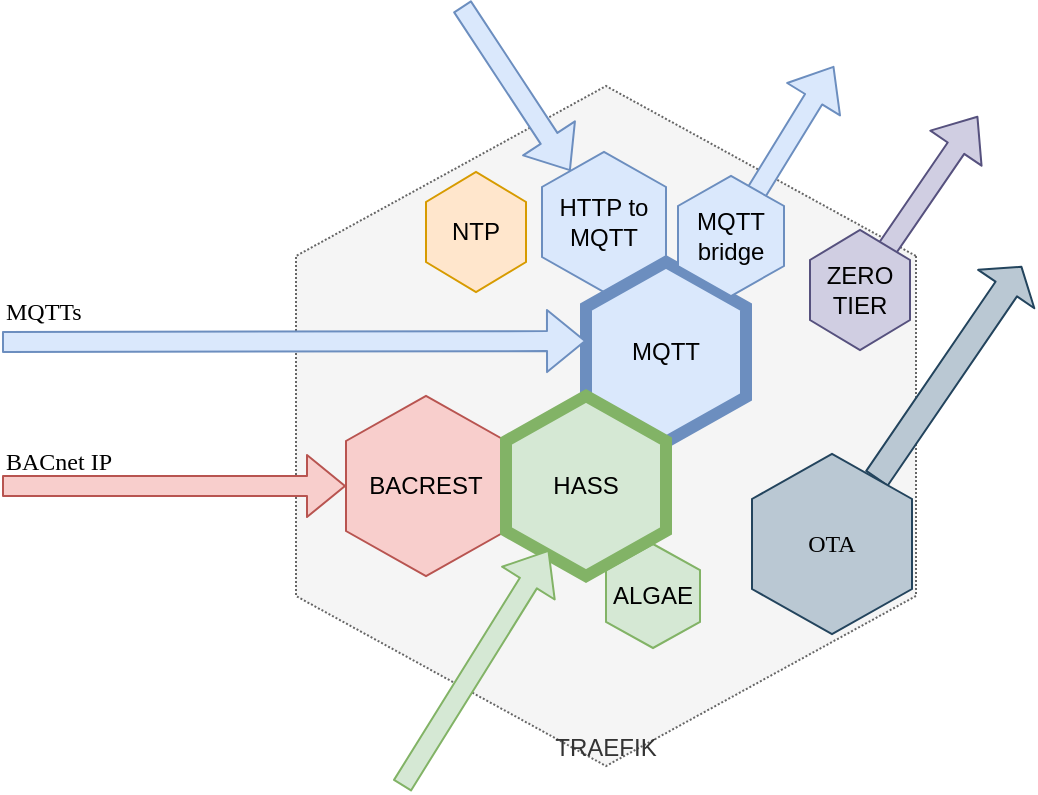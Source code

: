 <mxfile pages="1" version="11.2.2" type="github"><diagram name="Page-1" id="c7558073-3199-34d8-9f00-42111426c3f3"><mxGraphModel dx="720" dy="1762" grid="1" gridSize="10" guides="1" tooltips="1" connect="1" arrows="1" fold="1" page="1" pageScale="1" pageWidth="826" pageHeight="1169" background="#ffffff" math="0" shadow="0"><root><mxCell id="0"/><mxCell id="1" parent="0"/><mxCell id="hXAwGju4_IxequHN0aQo-11" value="TRAEFIK" style="shape=hexagon;perimeter=hexagonPerimeter2;whiteSpace=wrap;html=1;direction=south;fillColor=#f5f5f5;strokeColor=#666666;fontColor=#333333;dashed=1;dashPattern=1 1;verticalAlign=bottom;" vertex="1" parent="1"><mxGeometry x="157" y="40" width="310" height="340" as="geometry"/></mxCell><mxCell id="hXAwGju4_IxequHN0aQo-5" value="HTTP to MQTT" style="shape=hexagon;perimeter=hexagonPerimeter2;whiteSpace=wrap;html=1;direction=south;fillColor=#dae8fc;strokeColor=#6c8ebf;" vertex="1" parent="1"><mxGeometry x="280" y="73" width="62" height="70" as="geometry"/></mxCell><mxCell id="hXAwGju4_IxequHN0aQo-6" value="NTP" style="shape=hexagon;perimeter=hexagonPerimeter2;whiteSpace=wrap;html=1;direction=south;fillColor=#ffe6cc;strokeColor=#d79b00;" vertex="1" parent="1"><mxGeometry x="222" y="83" width="50" height="60" as="geometry"/></mxCell><mxCell id="hXAwGju4_IxequHN0aQo-7" value="BACREST" style="shape=hexagon;perimeter=hexagonPerimeter2;whiteSpace=wrap;html=1;direction=south;fillColor=#f8cecc;strokeColor=#b85450;" vertex="1" parent="1"><mxGeometry x="182" y="195" width="80" height="90" as="geometry"/></mxCell><mxCell id="hXAwGju4_IxequHN0aQo-8" value="ALGAE" style="shape=hexagon;perimeter=hexagonPerimeter2;whiteSpace=wrap;html=1;direction=south;fillColor=#d5e8d4;strokeColor=#82b366;" vertex="1" parent="1"><mxGeometry x="312" y="269" width="47" height="52" as="geometry"/></mxCell><mxCell id="hXAwGju4_IxequHN0aQo-1" value="MQTT" style="shape=hexagon;perimeter=hexagonPerimeter2;whiteSpace=wrap;html=1;direction=south;fillColor=#dae8fc;strokeColor=#6c8ebf;strokeWidth=6;" vertex="1" parent="1"><mxGeometry x="302" y="128" width="80" height="90" as="geometry"/></mxCell><mxCell id="hXAwGju4_IxequHN0aQo-2" value="HASS" style="shape=hexagon;perimeter=hexagonPerimeter2;whiteSpace=wrap;html=1;direction=south;fillColor=#d5e8d4;strokeColor=#82b366;strokeWidth=6;" vertex="1" parent="1"><mxGeometry x="262" y="195" width="80" height="90" as="geometry"/></mxCell><mxCell id="hXAwGju4_IxequHN0aQo-13" value="" style="shape=flexArrow;endArrow=classic;html=1;fillColor=#d0cee2;strokeColor=#56517e;" edge="1" parent="1"><mxGeometry width="50" height="50" relative="1" as="geometry"><mxPoint x="448" y="128" as="sourcePoint"/><mxPoint x="498" y="55" as="targetPoint"/></mxGeometry></mxCell><mxCell id="hXAwGju4_IxequHN0aQo-15" value="" style="shape=flexArrow;endArrow=classic;html=1;fillColor=#bac8d3;strokeColor=#23445d;width=13;endSize=4.15;" edge="1" parent="1" source="hXAwGju4_IxequHN0aQo-14"><mxGeometry width="50" height="50" relative="1" as="geometry"><mxPoint x="450" y="228" as="sourcePoint"/><mxPoint x="520" y="130" as="targetPoint"/></mxGeometry></mxCell><mxCell id="hXAwGju4_IxequHN0aQo-17" value="" style="shape=flexArrow;endArrow=classic;html=1;fillColor=#dae8fc;strokeColor=#6c8ebf;" edge="1" parent="1"><mxGeometry width="50" height="50" relative="1" as="geometry"><mxPoint x="383" y="100" as="sourcePoint"/><mxPoint x="426" y="30" as="targetPoint"/></mxGeometry></mxCell><mxCell id="hXAwGju4_IxequHN0aQo-16" value="&lt;div&gt;MQTT&lt;/div&gt;&lt;div&gt;bridge&lt;br&gt;&lt;/div&gt;" style="shape=hexagon;perimeter=hexagonPerimeter2;whiteSpace=wrap;html=1;direction=south;fillColor=#dae8fc;strokeColor=#6c8ebf;" vertex="1" parent="1"><mxGeometry x="348" y="85" width="53" height="60" as="geometry"/></mxCell><mxCell id="hXAwGju4_IxequHN0aQo-12" value="&lt;div&gt;ZERO&lt;/div&gt;&lt;div&gt;TIER&lt;/div&gt;" style="shape=hexagon;perimeter=hexagonPerimeter2;whiteSpace=wrap;html=1;direction=south;fillColor=#d0cee2;strokeColor=#56517e;" vertex="1" parent="1"><mxGeometry x="414" y="112" width="50" height="60" as="geometry"/></mxCell><mxCell id="hXAwGju4_IxequHN0aQo-14" value="OTA" style="shape=hexagon;perimeter=hexagonPerimeter2;whiteSpace=wrap;html=1;direction=south;fillColor=#bac8d3;strokeColor=#23445d;fontFamily=Verdana;" vertex="1" parent="1"><mxGeometry x="385" y="224" width="80" height="90" as="geometry"/></mxCell><mxCell id="hXAwGju4_IxequHN0aQo-18" value="" style="shape=flexArrow;endArrow=classic;html=1;fillColor=#dae8fc;strokeColor=#6c8ebf;" edge="1" parent="1" target="hXAwGju4_IxequHN0aQo-5"><mxGeometry width="50" height="50" relative="1" as="geometry"><mxPoint x="240" as="sourcePoint"/><mxPoint x="403" y="-30" as="targetPoint"/></mxGeometry></mxCell><mxCell id="hXAwGju4_IxequHN0aQo-19" value="" style="shape=flexArrow;endArrow=classic;html=1;fillColor=#f8cecc;strokeColor=#b85450;" edge="1" parent="1" target="hXAwGju4_IxequHN0aQo-7"><mxGeometry width="50" height="50" relative="1" as="geometry"><mxPoint x="10" y="240" as="sourcePoint"/><mxPoint x="109.928" y="283.121" as="targetPoint"/></mxGeometry></mxCell><mxCell id="hXAwGju4_IxequHN0aQo-20" value="" style="shape=flexArrow;endArrow=classic;html=1;fillColor=#dae8fc;strokeColor=#6c8ebf;" edge="1" parent="1"><mxGeometry width="50" height="50" relative="1" as="geometry"><mxPoint x="10" y="168" as="sourcePoint"/><mxPoint x="302" y="167.5" as="targetPoint"/></mxGeometry></mxCell><mxCell id="hXAwGju4_IxequHN0aQo-21" value="" style="shape=flexArrow;endArrow=classic;html=1;fillColor=#d5e8d4;strokeColor=#82b366;" edge="1" parent="1"><mxGeometry width="50" height="50" relative="1" as="geometry"><mxPoint x="210" y="390" as="sourcePoint"/><mxPoint x="283.5" y="272" as="targetPoint"/></mxGeometry></mxCell><mxCell id="hXAwGju4_IxequHN0aQo-23" value="BACnet IP" style="text;html=1;resizable=0;points=[];autosize=1;align=left;verticalAlign=top;spacingTop=-4;fontFamily=Verdana;" vertex="1" parent="1"><mxGeometry x="10" y="218" width="80" height="20" as="geometry"/></mxCell><mxCell id="hXAwGju4_IxequHN0aQo-25" value="MQTTs" style="text;html=1;resizable=0;points=[];autosize=1;align=left;verticalAlign=top;spacingTop=-4;fontFamily=Verdana;" vertex="1" parent="1"><mxGeometry x="10" y="143" width="60" height="20" as="geometry"/></mxCell></root></mxGraphModel></diagram></mxfile>